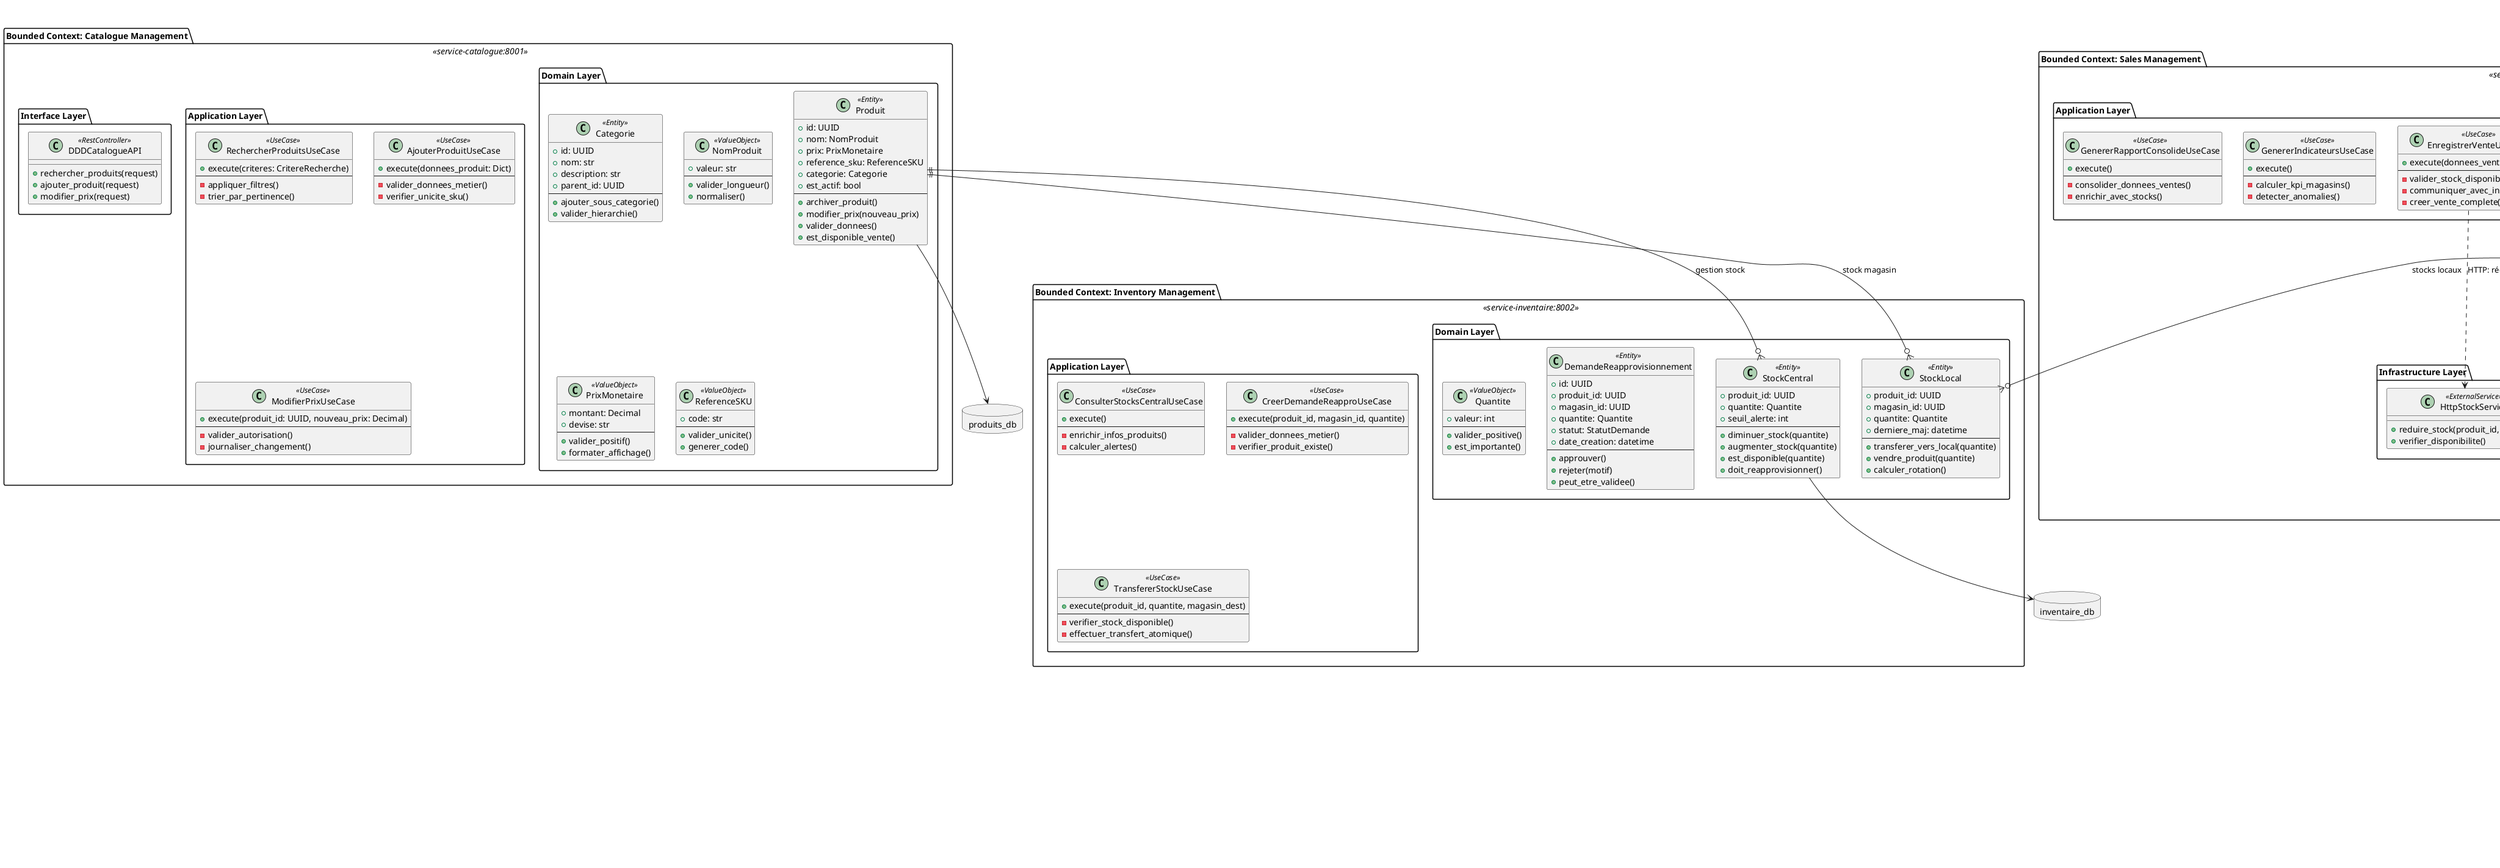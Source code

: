 @startuml vue-logique
skinparam layoutEngine dot
allowmixing
title Vue Logique - Lab6 Orchestrée + Lab7 Événementielle

' === BOUNDED CONTEXT: CATALOGUE MANAGEMENT ===
package "Bounded Context: Catalogue Management" <<service-catalogue:8001>> {

  package "Domain Layer" {
    class "Produit" <<Entity>> {
      +id: UUID
      +nom: NomProduit
      +prix: PrixMonetaire
      +reference_sku: ReferenceSKU
      +categorie: Categorie
      +est_actif: bool
      --
      +archiver_produit()
      +modifier_prix(nouveau_prix)
      +valider_donnees()
      +est_disponible_vente()
    }

    class "Categorie" <<Entity>> {
      +id: UUID
      +nom: str
      +description: str
      +parent_id: UUID
      --
      +ajouter_sous_categorie()
      +valider_hierarchie()
    }

    class "NomProduit" <<ValueObject>> {
      +valeur: str
      --
      +valider_longueur()
      +normaliser()
    }

    class "PrixMonetaire" <<ValueObject>> {
      +montant: Decimal
      +devise: str
      --
      +valider_positif()
      +formater_affichage()
    }

    class "ReferenceSKU" <<ValueObject>> {
      +code: str
      --
      +valider_unicite()
      +generer_code()
    }
  }

  package "Application Layer" {
    class "RechercherProduitsUseCase" <<UseCase>> {
      +execute(criteres: CritereRecherche)
      --
      -appliquer_filtres()
      -trier_par_pertinence()
    }

    class "AjouterProduitUseCase" <<UseCase>> {
      +execute(donnees_produit: Dict)
      --
      -valider_donnees_metier()
      -verifier_unicite_sku()
    }

    class "ModifierPrixUseCase" <<UseCase>> {
      +execute(produit_id: UUID, nouveau_prix: Decimal)
      --
      -valider_autorisation()
      -journaliser_changement()
    }
  }

  package "Interface Layer" {
    class "DDDCatalogueAPI" <<RestController>> {
      +rechercher_produits(request)
      +ajouter_produit(request)
      +modifier_prix(request)
    }
  }
}

' === BOUNDED CONTEXT: INVENTORY MANAGEMENT ===
package "Bounded Context: Inventory Management" <<service-inventaire:8002>> {

  package "Domain Layer" {
    class "StockCentral" <<Entity>> {
      +produit_id: UUID
      +quantite: Quantite
      +seuil_alerte: int
      --
      +diminuer_stock(quantite)
      +augmenter_stock(quantite)
      +est_disponible(quantite)
      +doit_reapprovisionner()
    }

    class "StockLocal" <<Entity>> {
      +produit_id: UUID
      +magasin_id: UUID
      +quantite: Quantite
      +derniere_maj: datetime
      --
      +transferer_vers_local(quantite)
      +vendre_produit(quantite)
      +calculer_rotation()
    }

    class "DemandeReapprovisionnement" <<Entity>> {
      +id: UUID
      +produit_id: UUID
      +magasin_id: UUID
      +quantite: Quantite
      +statut: StatutDemande
      +date_creation: datetime
      --
      +approuver()
      +rejeter(motif)
      +peut_etre_validee()
    }

    class "Quantite" <<ValueObject>> {
      +valeur: int
      --
      +valider_positive()
      +est_importante()
    }
  }

  package "Application Layer" {
    class "ConsulterStocksCentralUseCase" <<UseCase>> {
      +execute()
      --
      -enrichir_infos_produits()
      -calculer_alertes()
    }

    class "CreerDemandeReapproUseCase" <<UseCase>> {
      +execute(produit_id, magasin_id, quantite)
      --
      -valider_donnees_metier()
      -verifier_produit_existe()
    }

    class "TransfererStockUseCase" <<UseCase>> {
      +execute(produit_id, quantite, magasin_dest)
      --
      -verifier_stock_disponible()
      -effectuer_transfert_atomique()
    }
  }
}

' === BOUNDED CONTEXT: SALES MANAGEMENT ===
package "Bounded Context: Sales Management" <<service-commandes:8003>> {

  package "Domain Layer" {
    class "Vente" <<Entity>> {
      +id: UUID
      +magasin_id: UUID
      +client_id: UUID
      +statut: StatutVente
      +total: Decimal
      +date_vente: datetime
      --
      +peut_etre_annulee()
      +calculer_total()
      +ajouter_ligne_vente()
      +annuler_avec_motif()
    }

    class "Magasin" <<Entity>> {
      +id: UUID
      +nom: str
      +adresse: AdresseMagasin
      --
      +peut_vendre(produit_id, quantite, stock)
      +calculer_chiffre_affaires()
      +obtenir_indicateurs()
    }

    class "CommandeVente" <<ValueObject>> {
      +produit_id: UUID
      +quantite: int
      +prix_unitaire: Decimal
      --
      +valider_commande()
      +calculer_sous_total()
    }

    class "StatutVente" <<ValueObject>> {
      +valeur: str
      --
      +est_finale()
      +peut_transitionner_vers()
    }
  }

  package "Application Layer" {
    class "EnregistrerVenteUseCase" <<UseCase>> {
      +execute(donnees_vente)
      --
      -valider_stock_disponible()
      -communiquer_avec_inventaire()
      -creer_vente_complete()
    }

    class "GenererIndicateursUseCase" <<UseCase>> {
      +execute()
      --
      -calculer_kpi_magasins()
      -detecter_anomalies()
    }

    class "GenererRapportConsolideUseCase" <<UseCase>> {
      +execute()
      --
      -consolider_donnees_ventes()
      -enrichir_avec_stocks()
    }
  }

  package "Infrastructure Layer" {
    class "HttpStockService" <<ExternalService>> {
      +reduire_stock(produit_id, quantite)
      +verifier_disponibilite()
    }
  }
}

' === BOUNDED CONTEXT: SUPPLY CHAIN MANAGEMENT ===
package "Bounded Context: Supply Chain Management" <<service-supply-chain:8004>> {

  package "Domain Layer" {
    class "WorkflowValidation" <<Entity>> {
      +demande_id: UUID
      +etapes_completees: List[str]
      +statut_workflow: str
      +rollback_effectue: bool
      --
      +executer_etape(nom_etape)
      +rollback_si_echec()
      +est_workflow_complet()
    }

    class "MotifRejet" <<ValueObject>> {
      +texte: str
      +categorie: str
      --
      +valider_longueur_minimale()
      +nettoyer_contenu()
    }
  }

  package "Application Layer" {
    class "ListerDemandesUseCase" <<UseCase>> {
      +execute()
      --
      -recuperer_via_inventaire_service()
      -enrichir_donnees_metier()
    }

    class "ValiderDemandeUseCase" <<UseCase>> {
      +execute(demande_id)
      --
      -workflow_3_etapes()
      -rollback_automatique()
      -journaliser_operations()
    }

    class "RejeterDemandeUseCase" <<UseCase>> {
      +execute(demande_id, motif)
      --
      -valider_motif_rejet()
      -notifier_rejection()
    }
  }

  package "Infrastructure Layer" {
    class "HttpInventaireService" <<ExternalService>> {
      +lister_demandes_en_attente()
      +transferer_stock_atomic()
      +diminuer_stock_central()
    }
  }
}

' === BOUNDED CONTEXT: E-COMMERCE MANAGEMENT ===
package "Bounded Context: E-commerce Management" <<service-ecommerce:8005>> {

  package "Domain Layer" {
    class "Client" <<Entity>> {
      +id: UUID
      +prenom: str
      +nom: str
      +email: EmailClient
      +adresse: AdresseLivraison
      --
      +peut_commander()
      +valider_donnees()
      +creer_panier()
    }

    class "Panier" <<Entity>> {
      +client_id: UUID
      +produits: List[ProduitPanier]
      +statut: StatutPanier
      --
      +ajouter_produit(produit_id, quantite)
      +vider_panier()
      +calculer_total()
      +est_pret_checkout()
    }

    class "ProcessusCheckout" <<Entity>> {
      +panier_id: UUID
      +adresse_livraison: AdresseLivraison
      +statut_checkout: StatutCheckout
      --
      +valider_prerequis()
      +finaliser_commande()
      +calculer_frais_livraison()
    }

    class "AdresseLivraison" <<ValueObject>> {
      +rue: str
      +ville: str
      +code_postal: str
      --
      +valider_format()
      +normaliser_adresse()
    }
  }

  package "Application Layer" {
    class "CreerCompteClientUseCase" <<UseCase>> {
      +execute(donnees_client)
    }

    class "AjouterProduitPanierUseCase" <<UseCase>> {
      +execute(client_id, produit_id, quantite)
      --
      -verifier_produit_existe()
      -valider_stock_disponible()
    }

    class "CheckoutEcommerceUseCase" <<UseCase>> {
      +execute(client_id, adresse)
      --
      -valider_panier_non_vide()
      -creer_commande_via_service()
      -vider_panier_apres_succes()
    }
  }

  package "Infrastructure Layer" {
    class "HttpCatalogueService" <<ExternalService>> {
      +valider_produit_existe()
      +obtenir_prix_produit()
    }
  }
}

' === FRONTEND ORCHESTRATEUR ===
package "Frontend Orchestrateur (Django)" <<infrastructure>> {
  class "RapportConsolideView" <<Controller>> {
    +rapport_ventes(request)
    +enregistrer_vente(request)
  }

  class "GestionStockView" <<Controller>> {
    +uc2_stock(request)
    +uc2_reapprovisionner(request)
  }

  class "WorkflowDemandesView" <<Controller>> {
    +uc6_demandes(request)
    +uc6_valider(request)
    +uc6_rejeter(request)
  }

  package "Clients HTTP" {
    class "CommandesClient" <<HTTPClient>> {
      +enregistrer_vente()
      +generer_rapport_consolide()
    }

    class "InventaireClient" <<HTTPClient>> {
      +lister_stocks_centraux()
      +creer_demande_reapprovisionnement()
    }

    class "SupplyChainClient" <<HTTPClient>> {
      +lister_demandes_en_attente()
      +valider_demande()
    }
  }
}

' === KONG API GATEWAY ===
package "Kong API Gateway" <<infrastructure>> {
  class "CatalogueUpstream" <<LoadBalancer>> {
    +algorithm: round-robin
    +targets: 3 instances
  }

  class "RoutingConfiguration" <<Configuration>> {
    +/api/catalogue/* → catalogue-upstream
    +/api/inventaire/* → inventaire-service
    +/api/commandes/* → commandes-service
    +/api/supply-chain/* → supply-chain-service
    +/api/ecommerce/* → ecommerce-service
  }
}

' === BASES DE DONNÉES À L'EXTÉRIEUR DES CONTEXTES ===
database "produits_db" as CatalogueDB
database "inventaire_db" as InventaireDB
database "commandes_db" as CommandesDB
database "supply_chain_db" as SupplyChainDB
database "ecommerce_db" as EcommerceDB

' === RELATIONS ENTITÉS PRINCIPALES ===
Produit ||--o{ StockCentral : "gestion stock"
Produit ||--o{ StockLocal : "stock magasin"
Magasin ||--o{ StockLocal : "stocks locaux"
Magasin ||--o{ Vente : "ventes magasin"
Client ||--|| Panier : "panier actif"

' === COMMUNICATION INTER-SERVICES ===
EnregistrerVenteUseCase ..> HttpStockService : "HTTP: réduire stock"
ValiderDemandeUseCase ..> HttpInventaireService : "HTTP: transférer stock"
CheckoutEcommerceUseCase ..> HttpCatalogueService : "HTTP: valider produits"
ListerDemandesUseCase ..> HttpInventaireService : "HTTP: récupérer demandes"

' === LAB7 BUS D'ÉVÉNEMENTS (pub/sub) ===
package "Event Bus: Redis Streams" <<infrastructure>> {
  class "Topic ecommerce.checkout.events" <<Stream>>
}

class "CheckoutInitiated" <<Event>>
class "StockReserved" <<Event>>
class "OrderCreated" <<Event>>
class "CheckoutSucceeded" <<Event>>
class "StockReservationFailed" <<Event>>
class "OrderCreationFailed" <<Event>>
class "StockReleased" <<Event>>
class "CheckoutFailed" <<Event>>

CheckoutEcommerceUseCase ..> "CheckoutInitiated" : publish
"CheckoutInitiated" ..> "Topic ecommerce.checkout.events"
"StockReserved" ..> "Topic ecommerce.checkout.events"
"OrderCreated" ..> "Topic ecommerce.checkout.events"
"CheckoutSucceeded" ..> "Topic ecommerce.checkout.events"
"StockReservationFailed" ..> "Topic ecommerce.checkout.events"
"OrderCreationFailed" ..> "Topic ecommerce.checkout.events"
"StockReleased" ..> "Topic ecommerce.checkout.events"
"CheckoutFailed" ..> "Topic ecommerce.checkout.events"

class "stock_reservation_worker" <<Consumer>>
class "order_creation_worker" <<Consumer>>
class "stock_compensation_worker" <<Consumer>>
class "notification_worker" <<Consumer>>
class "audit_worker" <<Consumer>>
class "cqrs_projection_worker" <<Consumer>>

"Topic ecommerce.checkout.events" ..> stock_reservation_worker : group=choreo-reservation
"Topic ecommerce.checkout.events" ..> order_creation_worker : group=choreo-order
"Topic ecommerce.checkout.events" ..> stock_compensation_worker : group=choreo-compensation
"Topic ecommerce.checkout.events" ..> notification_worker : group=checkout-notification
"Topic ecommerce.checkout.events" ..> audit_worker : group=checkout-audit
"Topic ecommerce.checkout.events" ..> cqrs_projection_worker : group=checkout-cqrs

stock_reservation_worker ..> DDDInventaireAPI : HTTP diminuer/augmenter stock
order_creation_worker ..> DDDVenteViewSet : HTTP enregistrer-vente
stock_compensation_worker ..> DDDInventaireAPI : HTTP compensation

package "Event Store (Flask)" <<read-models>> {
  class "/replay/checkout/<checkout_id>" <<Endpoint>>
  class "/cqrs/orders-by-client/<client_id>" <<Endpoint>>
}
cqrs_projection_worker ..> "/cqrs/orders-by-client/<client_id>" : update view

' === CONNEXIONS FRONTEND ===
RapportConsolideView --> CommandesClient
GestionStockView --> InventaireClient
WorkflowDemandesView --> SupplyChainClient

' === CONNEXIONS BASES DE DONNÉES ===
Produit --> CatalogueDB
StockCentral --> InventaireDB
Vente --> CommandesDB
WorkflowValidation --> SupplyChainDB
Client --> EcommerceDB

@enduml